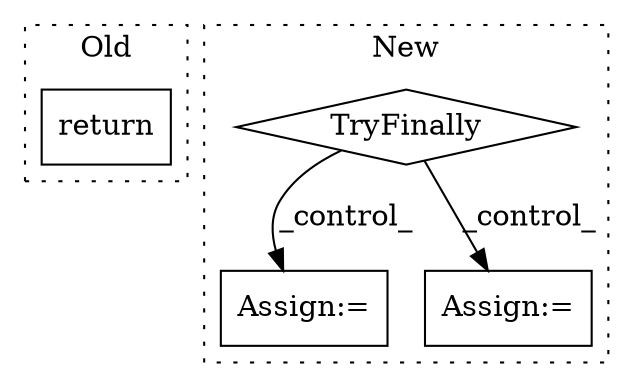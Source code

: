 digraph G {
subgraph cluster0 {
1 [label="return" a="93" s="4304" l="7" shape="box"];
label = "Old";
style="dotted";
}
subgraph cluster1 {
2 [label="TryFinally" a="64" s="5014" l="17" shape="diamond"];
3 [label="Assign:=" a="68" s="5036" l="13" shape="box"];
4 [label="Assign:=" a="68" s="5176" l="3" shape="box"];
label = "New";
style="dotted";
}
2 -> 3 [label="_control_"];
2 -> 4 [label="_control_"];
}